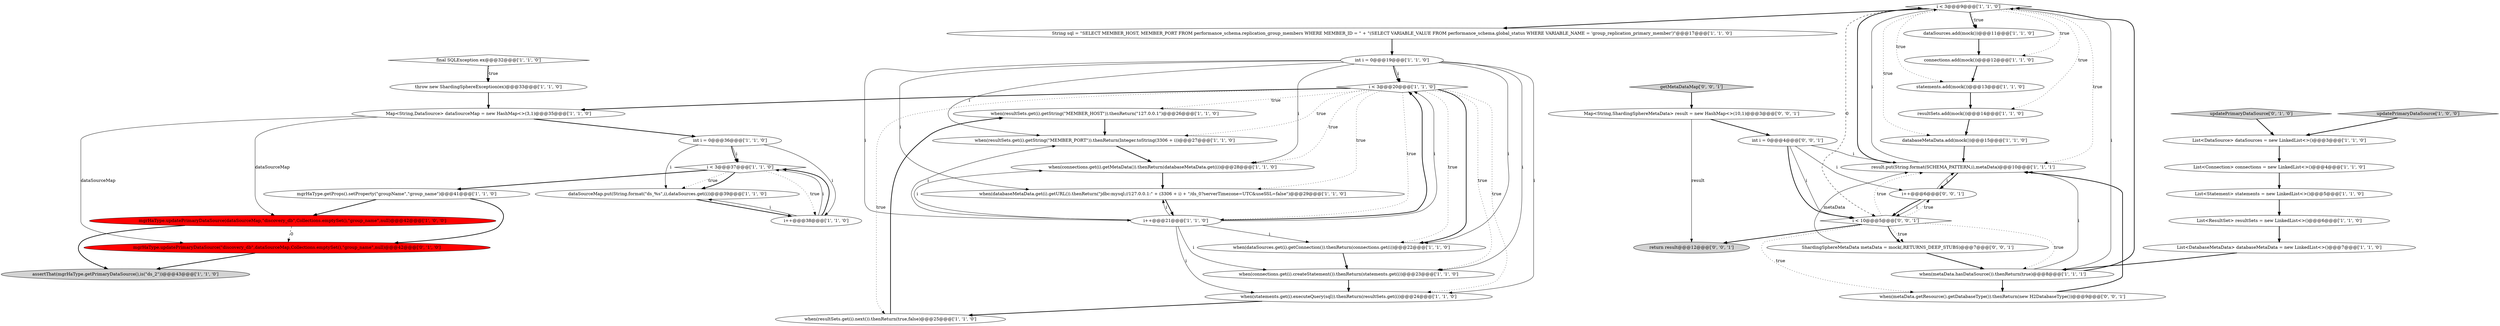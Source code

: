 digraph {
6 [style = filled, label = "assertThat(mgrHaType.getPrimaryDataSource(),is(\"ds_2\"))@@@43@@@['1', '1', '0']", fillcolor = lightgray, shape = ellipse image = "AAA0AAABBB1BBB"];
16 [style = filled, label = "List<Connection> connections = new LinkedList<>()@@@4@@@['1', '1', '0']", fillcolor = white, shape = ellipse image = "AAA0AAABBB1BBB"];
32 [style = filled, label = "statements.add(mock())@@@13@@@['1', '1', '0']", fillcolor = white, shape = ellipse image = "AAA0AAABBB1BBB"];
29 [style = filled, label = "when(resultSets.get(i).getString(\"MEMBER_HOST\")).thenReturn(\"127.0.0.1\")@@@26@@@['1', '1', '0']", fillcolor = white, shape = ellipse image = "AAA0AAABBB1BBB"];
25 [style = filled, label = "i < 3@@@37@@@['1', '1', '0']", fillcolor = white, shape = diamond image = "AAA0AAABBB1BBB"];
27 [style = filled, label = "when(databaseMetaData.get(i).getURL()).thenReturn(\"jdbc:mysql://127.0.0.1:\" + (3306 + i) + \"/ds_0?serverTimezone=UTC&useSSL=false\")@@@29@@@['1', '1', '0']", fillcolor = white, shape = ellipse image = "AAA0AAABBB1BBB"];
39 [style = filled, label = "return result@@@12@@@['0', '0', '1']", fillcolor = lightgray, shape = ellipse image = "AAA0AAABBB3BBB"];
2 [style = filled, label = "int i = 0@@@19@@@['1', '1', '0']", fillcolor = white, shape = ellipse image = "AAA0AAABBB1BBB"];
13 [style = filled, label = "when(metaData.hasDataSource()).thenReturn(true)@@@8@@@['1', '1', '1']", fillcolor = white, shape = ellipse image = "AAA0AAABBB1BBB"];
7 [style = filled, label = "throw new ShardingSphereException(ex)@@@33@@@['1', '1', '0']", fillcolor = white, shape = ellipse image = "AAA0AAABBB1BBB"];
30 [style = filled, label = "List<ResultSet> resultSets = new LinkedList<>()@@@6@@@['1', '1', '0']", fillcolor = white, shape = ellipse image = "AAA0AAABBB1BBB"];
44 [style = filled, label = "Map<String,ShardingSphereMetaData> result = new HashMap<>(10,1)@@@3@@@['0', '0', '1']", fillcolor = white, shape = ellipse image = "AAA0AAABBB3BBB"];
17 [style = filled, label = "when(dataSources.get(i).getConnection()).thenReturn(connections.get(i))@@@22@@@['1', '1', '0']", fillcolor = white, shape = ellipse image = "AAA0AAABBB1BBB"];
26 [style = filled, label = "List<Statement> statements = new LinkedList<>()@@@5@@@['1', '1', '0']", fillcolor = white, shape = ellipse image = "AAA0AAABBB1BBB"];
23 [style = filled, label = "int i = 0@@@36@@@['1', '1', '0']", fillcolor = white, shape = ellipse image = "AAA0AAABBB1BBB"];
43 [style = filled, label = "i++@@@6@@@['0', '0', '1']", fillcolor = white, shape = ellipse image = "AAA0AAABBB3BBB"];
3 [style = filled, label = "i < 3@@@20@@@['1', '1', '0']", fillcolor = white, shape = diamond image = "AAA0AAABBB1BBB"];
8 [style = filled, label = "updatePrimaryDataSource['1', '0', '0']", fillcolor = lightgray, shape = diamond image = "AAA0AAABBB1BBB"];
10 [style = filled, label = "when(resultSets.get(i).next()).thenReturn(true,false)@@@25@@@['1', '1', '0']", fillcolor = white, shape = ellipse image = "AAA0AAABBB1BBB"];
37 [style = filled, label = "mgrHaType.updatePrimaryDataSource(\"discovery_db\",dataSourceMap,Collections.emptySet(),\"group_name\",null)@@@42@@@['0', '1', '0']", fillcolor = red, shape = ellipse image = "AAA1AAABBB2BBB"];
18 [style = filled, label = "final SQLException ex@@@32@@@['1', '1', '0']", fillcolor = white, shape = diamond image = "AAA0AAABBB1BBB"];
40 [style = filled, label = "i < 10@@@5@@@['0', '0', '1']", fillcolor = white, shape = diamond image = "AAA0AAABBB3BBB"];
15 [style = filled, label = "when(connections.get(i).getMetaData()).thenReturn(databaseMetaData.get(i))@@@28@@@['1', '1', '0']", fillcolor = white, shape = ellipse image = "AAA0AAABBB1BBB"];
45 [style = filled, label = "int i = 0@@@4@@@['0', '0', '1']", fillcolor = white, shape = ellipse image = "AAA0AAABBB3BBB"];
38 [style = filled, label = "getMetaDataMap['0', '0', '1']", fillcolor = lightgray, shape = diamond image = "AAA0AAABBB3BBB"];
41 [style = filled, label = "ShardingSphereMetaData metaData = mock(,RETURNS_DEEP_STUBS)@@@7@@@['0', '0', '1']", fillcolor = white, shape = ellipse image = "AAA0AAABBB3BBB"];
36 [style = filled, label = "updatePrimaryDataSource['0', '1', '0']", fillcolor = lightgray, shape = diamond image = "AAA0AAABBB2BBB"];
19 [style = filled, label = "i++@@@21@@@['1', '1', '0']", fillcolor = white, shape = ellipse image = "AAA0AAABBB1BBB"];
0 [style = filled, label = "when(resultSets.get(i).getString(\"MEMBER_PORT\")).thenReturn(Integer.toString(3306 + i))@@@27@@@['1', '1', '0']", fillcolor = white, shape = ellipse image = "AAA0AAABBB1BBB"];
24 [style = filled, label = "result.put(String.format(SCHEMA_PATTERN,i),metaData)@@@10@@@['1', '1', '1']", fillcolor = white, shape = ellipse image = "AAA0AAABBB1BBB"];
14 [style = filled, label = "List<DataSource> dataSources = new LinkedList<>()@@@3@@@['1', '1', '0']", fillcolor = white, shape = ellipse image = "AAA0AAABBB1BBB"];
20 [style = filled, label = "Map<String,DataSource> dataSourceMap = new HashMap<>(3,1)@@@35@@@['1', '1', '0']", fillcolor = white, shape = ellipse image = "AAA0AAABBB1BBB"];
35 [style = filled, label = "i < 3@@@9@@@['1', '1', '0']", fillcolor = white, shape = diamond image = "AAA0AAABBB1BBB"];
34 [style = filled, label = "connections.add(mock())@@@12@@@['1', '1', '0']", fillcolor = white, shape = ellipse image = "AAA0AAABBB1BBB"];
9 [style = filled, label = "List<DatabaseMetaData> databaseMetaData = new LinkedList<>()@@@7@@@['1', '1', '0']", fillcolor = white, shape = ellipse image = "AAA0AAABBB1BBB"];
21 [style = filled, label = "dataSources.add(mock())@@@11@@@['1', '1', '0']", fillcolor = white, shape = ellipse image = "AAA0AAABBB1BBB"];
11 [style = filled, label = "when(statements.get(i).executeQuery(sql)).thenReturn(resultSets.get(i))@@@24@@@['1', '1', '0']", fillcolor = white, shape = ellipse image = "AAA0AAABBB1BBB"];
1 [style = filled, label = "mgrHaType.updatePrimaryDataSource(dataSourceMap,\"discovery_db\",Collections.emptySet(),\"group_name\",null)@@@42@@@['1', '0', '0']", fillcolor = red, shape = ellipse image = "AAA1AAABBB1BBB"];
12 [style = filled, label = "mgrHaType.getProps().setProperty(\"groupName\",\"group_name\")@@@41@@@['1', '1', '0']", fillcolor = white, shape = ellipse image = "AAA0AAABBB1BBB"];
4 [style = filled, label = "dataSourceMap.put(String.format(\"ds_%s\",i),dataSources.get(i))@@@39@@@['1', '1', '0']", fillcolor = white, shape = ellipse image = "AAA0AAABBB1BBB"];
22 [style = filled, label = "i++@@@38@@@['1', '1', '0']", fillcolor = white, shape = ellipse image = "AAA0AAABBB1BBB"];
42 [style = filled, label = "when(metaData.getResource().getDatabaseType()).thenReturn(new H2DatabaseType())@@@9@@@['0', '0', '1']", fillcolor = white, shape = ellipse image = "AAA0AAABBB3BBB"];
31 [style = filled, label = "when(connections.get(i).createStatement()).thenReturn(statements.get(i))@@@23@@@['1', '1', '0']", fillcolor = white, shape = ellipse image = "AAA0AAABBB1BBB"];
33 [style = filled, label = "databaseMetaData.add(mock())@@@15@@@['1', '1', '0']", fillcolor = white, shape = ellipse image = "AAA0AAABBB1BBB"];
5 [style = filled, label = "resultSets.add(mock())@@@14@@@['1', '1', '0']", fillcolor = white, shape = ellipse image = "AAA0AAABBB1BBB"];
28 [style = filled, label = "String sql = \"SELECT MEMBER_HOST, MEMBER_PORT FROM performance_schema.replication_group_members WHERE MEMBER_ID = \" + \"(SELECT VARIABLE_VALUE FROM performance_schema.global_status WHERE VARIABLE_NAME = 'group_replication_primary_member')\"@@@17@@@['1', '1', '0']", fillcolor = white, shape = ellipse image = "AAA0AAABBB1BBB"];
38->44 [style = bold, label=""];
25->4 [style = dotted, label="true"];
19->17 [style = solid, label="i"];
22->25 [style = solid, label="i"];
40->13 [style = dotted, label="true"];
29->0 [style = bold, label=""];
35->40 [style = dashed, label="0"];
41->24 [style = solid, label="metaData"];
2->27 [style = solid, label="i"];
23->22 [style = solid, label="i"];
45->43 [style = solid, label="i"];
24->43 [style = bold, label=""];
40->43 [style = dotted, label="true"];
0->15 [style = bold, label=""];
3->27 [style = dotted, label="true"];
43->40 [style = bold, label=""];
20->1 [style = solid, label="dataSourceMap"];
2->31 [style = solid, label="i"];
3->0 [style = dotted, label="true"];
43->24 [style = solid, label="i"];
34->32 [style = bold, label=""];
27->19 [style = bold, label=""];
19->11 [style = solid, label="i"];
19->15 [style = solid, label="i"];
19->3 [style = bold, label=""];
41->13 [style = bold, label=""];
40->41 [style = dotted, label="true"];
14->16 [style = bold, label=""];
22->25 [style = bold, label=""];
23->25 [style = bold, label=""];
5->33 [style = bold, label=""];
3->29 [style = dotted, label="true"];
2->19 [style = solid, label="i"];
19->3 [style = solid, label="i"];
16->26 [style = bold, label=""];
45->24 [style = solid, label="i"];
35->21 [style = dotted, label="true"];
23->4 [style = solid, label="i"];
35->33 [style = dotted, label="true"];
12->1 [style = bold, label=""];
36->14 [style = bold, label=""];
35->21 [style = bold, label=""];
31->11 [style = bold, label=""];
12->37 [style = bold, label=""];
2->3 [style = solid, label="i"];
45->40 [style = solid, label="i"];
35->28 [style = bold, label=""];
20->23 [style = bold, label=""];
3->17 [style = dotted, label="true"];
2->17 [style = solid, label="i"];
18->7 [style = bold, label=""];
44->45 [style = bold, label=""];
23->25 [style = solid, label="i"];
4->22 [style = bold, label=""];
40->42 [style = dotted, label="true"];
1->37 [style = dashed, label="0"];
18->7 [style = dotted, label="true"];
13->42 [style = bold, label=""];
2->3 [style = bold, label=""];
3->10 [style = dotted, label="true"];
21->34 [style = bold, label=""];
20->37 [style = solid, label="dataSourceMap"];
8->14 [style = bold, label=""];
30->9 [style = bold, label=""];
7->20 [style = bold, label=""];
42->24 [style = bold, label=""];
43->40 [style = solid, label="i"];
13->35 [style = solid, label="i"];
1->6 [style = bold, label=""];
2->11 [style = solid, label="i"];
40->39 [style = bold, label=""];
44->39 [style = solid, label="result"];
11->10 [style = bold, label=""];
19->31 [style = solid, label="i"];
33->24 [style = bold, label=""];
3->15 [style = dotted, label="true"];
13->24 [style = solid, label="i"];
2->0 [style = solid, label="i"];
3->17 [style = bold, label=""];
45->40 [style = bold, label=""];
3->11 [style = dotted, label="true"];
32->5 [style = bold, label=""];
19->27 [style = solid, label="i"];
35->24 [style = dotted, label="true"];
24->35 [style = bold, label=""];
35->5 [style = dotted, label="true"];
17->31 [style = bold, label=""];
40->24 [style = dotted, label="true"];
25->4 [style = bold, label=""];
22->4 [style = solid, label="i"];
37->6 [style = bold, label=""];
2->15 [style = solid, label="i"];
26->30 [style = bold, label=""];
28->2 [style = bold, label=""];
3->20 [style = bold, label=""];
3->19 [style = dotted, label="true"];
10->29 [style = bold, label=""];
25->12 [style = bold, label=""];
40->41 [style = bold, label=""];
25->22 [style = dotted, label="true"];
24->35 [style = solid, label="i"];
3->31 [style = dotted, label="true"];
35->34 [style = dotted, label="true"];
15->27 [style = bold, label=""];
13->35 [style = bold, label=""];
19->0 [style = solid, label="i"];
9->13 [style = bold, label=""];
35->32 [style = dotted, label="true"];
}
